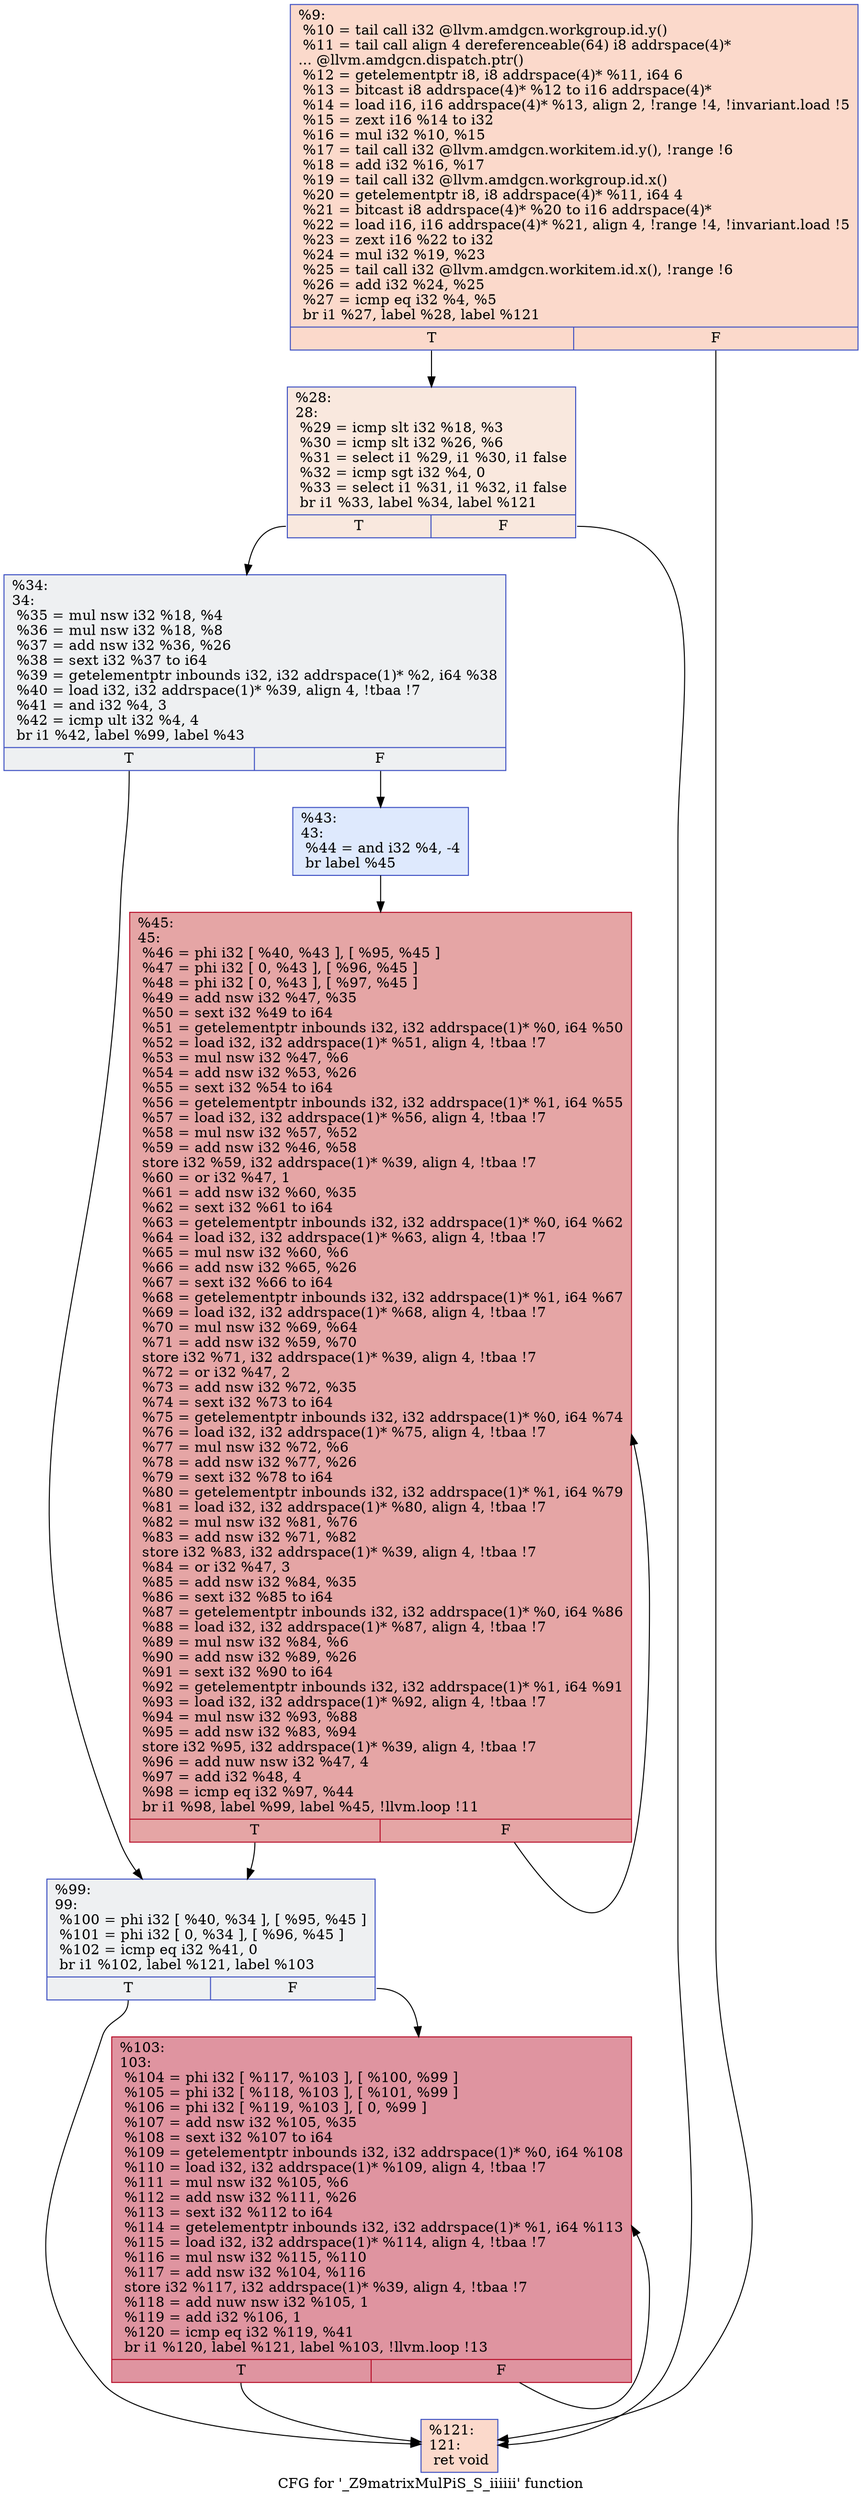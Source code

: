 digraph "CFG for '_Z9matrixMulPiS_S_iiiiii' function" {
	label="CFG for '_Z9matrixMulPiS_S_iiiiii' function";

	Node0x60c5840 [shape=record,color="#3d50c3ff", style=filled, fillcolor="#f7a88970",label="{%9:\l  %10 = tail call i32 @llvm.amdgcn.workgroup.id.y()\l  %11 = tail call align 4 dereferenceable(64) i8 addrspace(4)*\l... @llvm.amdgcn.dispatch.ptr()\l  %12 = getelementptr i8, i8 addrspace(4)* %11, i64 6\l  %13 = bitcast i8 addrspace(4)* %12 to i16 addrspace(4)*\l  %14 = load i16, i16 addrspace(4)* %13, align 2, !range !4, !invariant.load !5\l  %15 = zext i16 %14 to i32\l  %16 = mul i32 %10, %15\l  %17 = tail call i32 @llvm.amdgcn.workitem.id.y(), !range !6\l  %18 = add i32 %16, %17\l  %19 = tail call i32 @llvm.amdgcn.workgroup.id.x()\l  %20 = getelementptr i8, i8 addrspace(4)* %11, i64 4\l  %21 = bitcast i8 addrspace(4)* %20 to i16 addrspace(4)*\l  %22 = load i16, i16 addrspace(4)* %21, align 4, !range !4, !invariant.load !5\l  %23 = zext i16 %22 to i32\l  %24 = mul i32 %19, %23\l  %25 = tail call i32 @llvm.amdgcn.workitem.id.x(), !range !6\l  %26 = add i32 %24, %25\l  %27 = icmp eq i32 %4, %5\l  br i1 %27, label %28, label %121\l|{<s0>T|<s1>F}}"];
	Node0x60c5840:s0 -> Node0x60c9c90;
	Node0x60c5840:s1 -> Node0x60c9d20;
	Node0x60c9c90 [shape=record,color="#3d50c3ff", style=filled, fillcolor="#f2cab570",label="{%28:\l28:                                               \l  %29 = icmp slt i32 %18, %3\l  %30 = icmp slt i32 %26, %6\l  %31 = select i1 %29, i1 %30, i1 false\l  %32 = icmp sgt i32 %4, 0\l  %33 = select i1 %31, i1 %32, i1 false\l  br i1 %33, label %34, label %121\l|{<s0>T|<s1>F}}"];
	Node0x60c9c90:s0 -> Node0x60c7ea0;
	Node0x60c9c90:s1 -> Node0x60c9d20;
	Node0x60c7ea0 [shape=record,color="#3d50c3ff", style=filled, fillcolor="#d9dce170",label="{%34:\l34:                                               \l  %35 = mul nsw i32 %18, %4\l  %36 = mul nsw i32 %18, %8\l  %37 = add nsw i32 %36, %26\l  %38 = sext i32 %37 to i64\l  %39 = getelementptr inbounds i32, i32 addrspace(1)* %2, i64 %38\l  %40 = load i32, i32 addrspace(1)* %39, align 4, !tbaa !7\l  %41 = and i32 %4, 3\l  %42 = icmp ult i32 %4, 4\l  br i1 %42, label %99, label %43\l|{<s0>T|<s1>F}}"];
	Node0x60c7ea0:s0 -> Node0x60ca990;
	Node0x60c7ea0:s1 -> Node0x60caa20;
	Node0x60caa20 [shape=record,color="#3d50c3ff", style=filled, fillcolor="#b5cdfa70",label="{%43:\l43:                                               \l  %44 = and i32 %4, -4\l  br label %45\l}"];
	Node0x60caa20 -> Node0x60cac20;
	Node0x60cac20 [shape=record,color="#b70d28ff", style=filled, fillcolor="#c5333470",label="{%45:\l45:                                               \l  %46 = phi i32 [ %40, %43 ], [ %95, %45 ]\l  %47 = phi i32 [ 0, %43 ], [ %96, %45 ]\l  %48 = phi i32 [ 0, %43 ], [ %97, %45 ]\l  %49 = add nsw i32 %47, %35\l  %50 = sext i32 %49 to i64\l  %51 = getelementptr inbounds i32, i32 addrspace(1)* %0, i64 %50\l  %52 = load i32, i32 addrspace(1)* %51, align 4, !tbaa !7\l  %53 = mul nsw i32 %47, %6\l  %54 = add nsw i32 %53, %26\l  %55 = sext i32 %54 to i64\l  %56 = getelementptr inbounds i32, i32 addrspace(1)* %1, i64 %55\l  %57 = load i32, i32 addrspace(1)* %56, align 4, !tbaa !7\l  %58 = mul nsw i32 %57, %52\l  %59 = add nsw i32 %46, %58\l  store i32 %59, i32 addrspace(1)* %39, align 4, !tbaa !7\l  %60 = or i32 %47, 1\l  %61 = add nsw i32 %60, %35\l  %62 = sext i32 %61 to i64\l  %63 = getelementptr inbounds i32, i32 addrspace(1)* %0, i64 %62\l  %64 = load i32, i32 addrspace(1)* %63, align 4, !tbaa !7\l  %65 = mul nsw i32 %60, %6\l  %66 = add nsw i32 %65, %26\l  %67 = sext i32 %66 to i64\l  %68 = getelementptr inbounds i32, i32 addrspace(1)* %1, i64 %67\l  %69 = load i32, i32 addrspace(1)* %68, align 4, !tbaa !7\l  %70 = mul nsw i32 %69, %64\l  %71 = add nsw i32 %59, %70\l  store i32 %71, i32 addrspace(1)* %39, align 4, !tbaa !7\l  %72 = or i32 %47, 2\l  %73 = add nsw i32 %72, %35\l  %74 = sext i32 %73 to i64\l  %75 = getelementptr inbounds i32, i32 addrspace(1)* %0, i64 %74\l  %76 = load i32, i32 addrspace(1)* %75, align 4, !tbaa !7\l  %77 = mul nsw i32 %72, %6\l  %78 = add nsw i32 %77, %26\l  %79 = sext i32 %78 to i64\l  %80 = getelementptr inbounds i32, i32 addrspace(1)* %1, i64 %79\l  %81 = load i32, i32 addrspace(1)* %80, align 4, !tbaa !7\l  %82 = mul nsw i32 %81, %76\l  %83 = add nsw i32 %71, %82\l  store i32 %83, i32 addrspace(1)* %39, align 4, !tbaa !7\l  %84 = or i32 %47, 3\l  %85 = add nsw i32 %84, %35\l  %86 = sext i32 %85 to i64\l  %87 = getelementptr inbounds i32, i32 addrspace(1)* %0, i64 %86\l  %88 = load i32, i32 addrspace(1)* %87, align 4, !tbaa !7\l  %89 = mul nsw i32 %84, %6\l  %90 = add nsw i32 %89, %26\l  %91 = sext i32 %90 to i64\l  %92 = getelementptr inbounds i32, i32 addrspace(1)* %1, i64 %91\l  %93 = load i32, i32 addrspace(1)* %92, align 4, !tbaa !7\l  %94 = mul nsw i32 %93, %88\l  %95 = add nsw i32 %83, %94\l  store i32 %95, i32 addrspace(1)* %39, align 4, !tbaa !7\l  %96 = add nuw nsw i32 %47, 4\l  %97 = add i32 %48, 4\l  %98 = icmp eq i32 %97, %44\l  br i1 %98, label %99, label %45, !llvm.loop !11\l|{<s0>T|<s1>F}}"];
	Node0x60cac20:s0 -> Node0x60ca990;
	Node0x60cac20:s1 -> Node0x60cac20;
	Node0x60ca990 [shape=record,color="#3d50c3ff", style=filled, fillcolor="#d9dce170",label="{%99:\l99:                                               \l  %100 = phi i32 [ %40, %34 ], [ %95, %45 ]\l  %101 = phi i32 [ 0, %34 ], [ %96, %45 ]\l  %102 = icmp eq i32 %41, 0\l  br i1 %102, label %121, label %103\l|{<s0>T|<s1>F}}"];
	Node0x60ca990:s0 -> Node0x60c9d20;
	Node0x60ca990:s1 -> Node0x60cd8b0;
	Node0x60cd8b0 [shape=record,color="#b70d28ff", style=filled, fillcolor="#b70d2870",label="{%103:\l103:                                              \l  %104 = phi i32 [ %117, %103 ], [ %100, %99 ]\l  %105 = phi i32 [ %118, %103 ], [ %101, %99 ]\l  %106 = phi i32 [ %119, %103 ], [ 0, %99 ]\l  %107 = add nsw i32 %105, %35\l  %108 = sext i32 %107 to i64\l  %109 = getelementptr inbounds i32, i32 addrspace(1)* %0, i64 %108\l  %110 = load i32, i32 addrspace(1)* %109, align 4, !tbaa !7\l  %111 = mul nsw i32 %105, %6\l  %112 = add nsw i32 %111, %26\l  %113 = sext i32 %112 to i64\l  %114 = getelementptr inbounds i32, i32 addrspace(1)* %1, i64 %113\l  %115 = load i32, i32 addrspace(1)* %114, align 4, !tbaa !7\l  %116 = mul nsw i32 %115, %110\l  %117 = add nsw i32 %104, %116\l  store i32 %117, i32 addrspace(1)* %39, align 4, !tbaa !7\l  %118 = add nuw nsw i32 %105, 1\l  %119 = add i32 %106, 1\l  %120 = icmp eq i32 %119, %41\l  br i1 %120, label %121, label %103, !llvm.loop !13\l|{<s0>T|<s1>F}}"];
	Node0x60cd8b0:s0 -> Node0x60c9d20;
	Node0x60cd8b0:s1 -> Node0x60cd8b0;
	Node0x60c9d20 [shape=record,color="#3d50c3ff", style=filled, fillcolor="#f7a88970",label="{%121:\l121:                                              \l  ret void\l}"];
}
